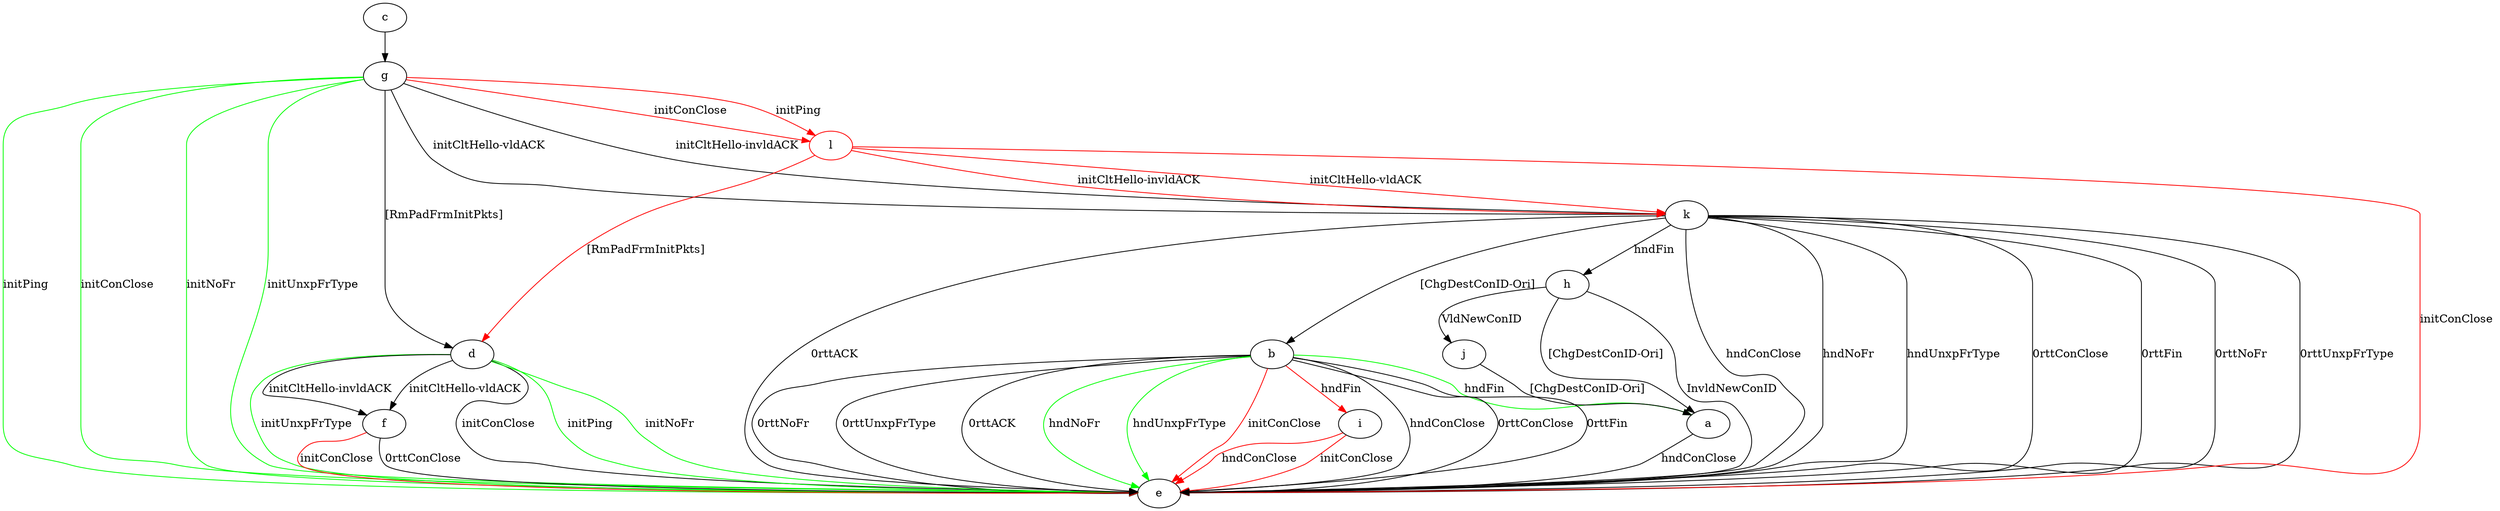 digraph "" {
	a -> e	[key=0,
		label="hndConClose "];
	b -> a	[key=0,
		color=green,
		label="hndFin "];
	b -> e	[key=0,
		label="hndConClose "];
	b -> e	[key=1,
		label="0rttConClose "];
	b -> e	[key=2,
		label="0rttFin "];
	b -> e	[key=3,
		label="0rttNoFr "];
	b -> e	[key=4,
		label="0rttUnxpFrType "];
	b -> e	[key=5,
		label="0rttACK "];
	b -> e	[key=6,
		color=green,
		label="hndNoFr "];
	b -> e	[key=7,
		color=green,
		label="hndUnxpFrType "];
	b -> e	[key=8,
		color=red,
		label="initConClose "];
	b -> i	[key=0,
		color=red,
		label="hndFin "];
	c -> g	[key=0];
	d -> e	[key=0,
		label="initConClose "];
	d -> e	[key=1,
		color=green,
		label="initPing "];
	d -> e	[key=2,
		color=green,
		label="initNoFr "];
	d -> e	[key=3,
		color=green,
		label="initUnxpFrType "];
	d -> f	[key=0,
		label="initCltHello-vldACK "];
	d -> f	[key=1,
		label="initCltHello-invldACK "];
	f -> e	[key=0,
		label="0rttConClose "];
	f -> e	[key=1,
		color=red,
		label="initConClose "];
	g -> d	[key=0,
		label="[RmPadFrmInitPkts] "];
	g -> e	[key=0,
		color=green,
		label="initPing "];
	g -> e	[key=1,
		color=green,
		label="initConClose "];
	g -> e	[key=2,
		color=green,
		label="initNoFr "];
	g -> e	[key=3,
		color=green,
		label="initUnxpFrType "];
	g -> k	[key=0,
		label="initCltHello-vldACK "];
	g -> k	[key=1,
		label="initCltHello-invldACK "];
	l	[color=red];
	g -> l	[key=0,
		color=red,
		label="initPing "];
	g -> l	[key=1,
		color=red,
		label="initConClose "];
	h -> a	[key=0,
		label="[ChgDestConID-Ori] "];
	h -> e	[key=0,
		label="InvldNewConID "];
	h -> j	[key=0,
		label="VldNewConID "];
	i -> e	[key=0,
		color=red,
		label="initConClose "];
	i -> e	[key=1,
		color=red,
		label="hndConClose "];
	j -> a	[key=0,
		label="[ChgDestConID-Ori] "];
	k -> b	[key=0,
		label="[ChgDestConID-Ori] "];
	k -> e	[key=0,
		label="hndConClose "];
	k -> e	[key=1,
		label="hndNoFr "];
	k -> e	[key=2,
		label="hndUnxpFrType "];
	k -> e	[key=3,
		label="0rttConClose "];
	k -> e	[key=4,
		label="0rttFin "];
	k -> e	[key=5,
		label="0rttNoFr "];
	k -> e	[key=6,
		label="0rttUnxpFrType "];
	k -> e	[key=7,
		label="0rttACK "];
	k -> h	[key=0,
		label="hndFin "];
	l -> d	[key=0,
		color=red,
		label="[RmPadFrmInitPkts] "];
	l -> e	[key=0,
		color=red,
		label="initConClose "];
	l -> k	[key=0,
		color=red,
		label="initCltHello-vldACK "];
	l -> k	[key=1,
		color=red,
		label="initCltHello-invldACK "];
}
